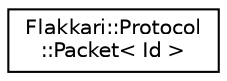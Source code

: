 digraph "Graphical Class Hierarchy"
{
 // LATEX_PDF_SIZE
  edge [fontname="Helvetica",fontsize="10",labelfontname="Helvetica",labelfontsize="10"];
  node [fontname="Helvetica",fontsize="10",shape=record];
  rankdir="LR";
  Node0 [label="Flakkari::Protocol\l::Packet\< Id \>",height=0.2,width=0.4,color="black", fillcolor="white", style="filled",URL="$db/d59/structFlakkari_1_1Protocol_1_1Packet.html",tooltip="Flakkari Packet v1 (new packet)"];
}
